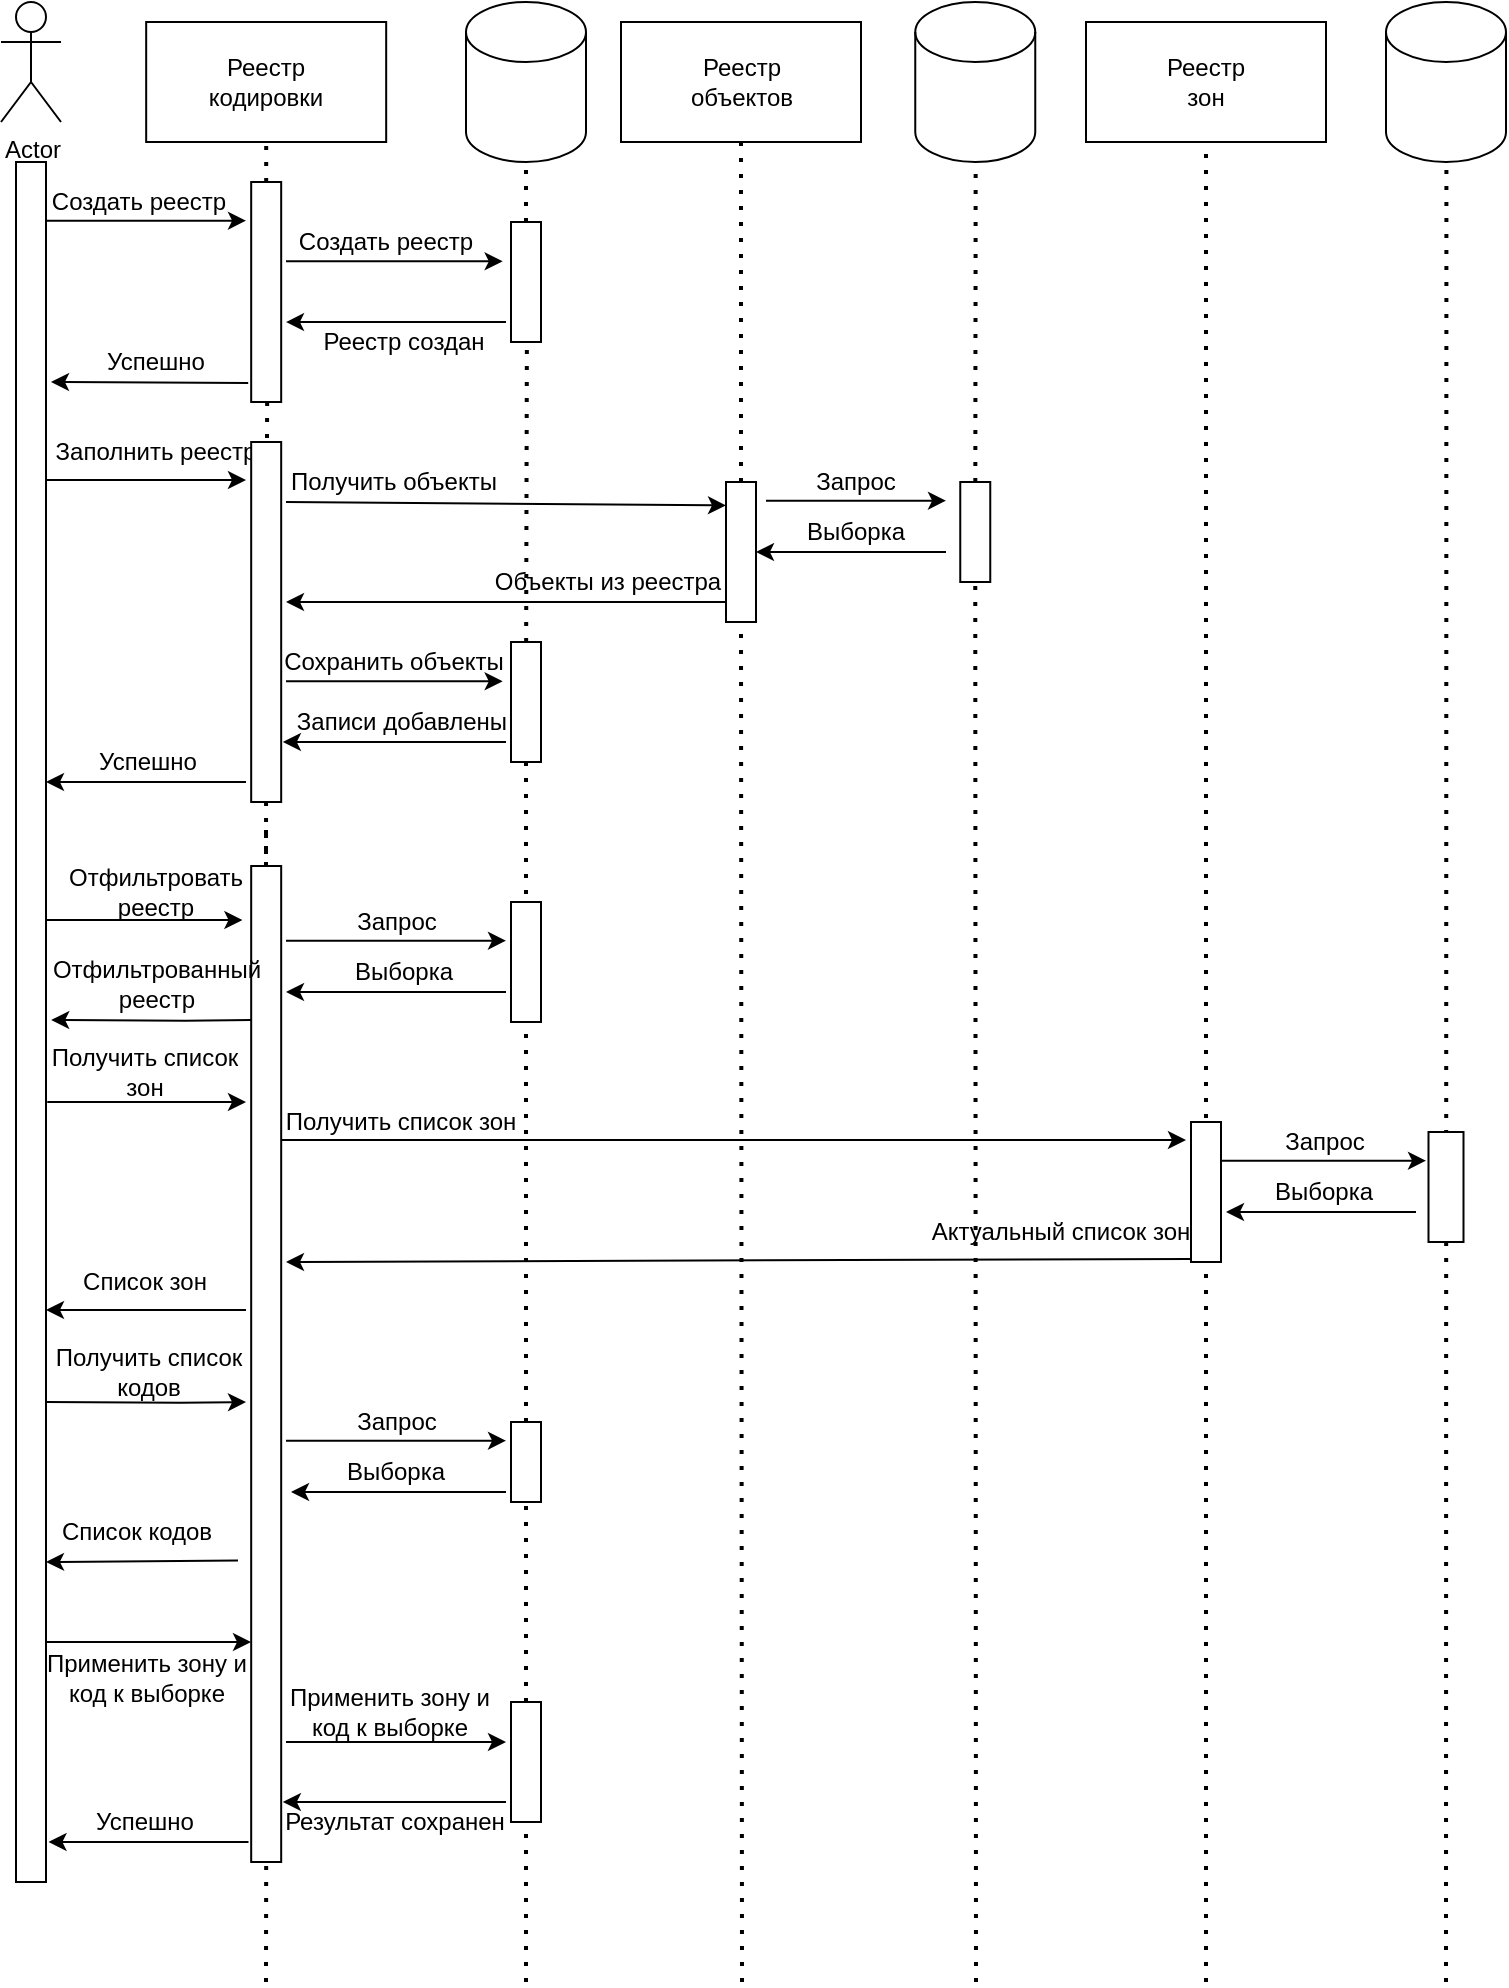 <mxfile version="23.1.5" type="device">
  <diagram name="Page-1" id="2YBvvXClWsGukQMizWep">
    <mxGraphModel dx="1688" dy="683" grid="1" gridSize="10" guides="1" tooltips="1" connect="1" arrows="1" fold="1" page="1" pageScale="1" pageWidth="850" pageHeight="1100" math="0" shadow="0">
      <root>
        <mxCell id="0" />
        <mxCell id="1" parent="0" />
        <mxCell id="w-taxXMvqzNIHzTgpBOw-1" value="Actor" style="shape=umlActor;verticalLabelPosition=bottom;verticalAlign=top;html=1;outlineConnect=0;" vertex="1" parent="1">
          <mxGeometry x="37.5" y="40" width="30" height="60" as="geometry" />
        </mxCell>
        <mxCell id="w-taxXMvqzNIHzTgpBOw-4" value="" style="group" vertex="1" connectable="0" parent="1">
          <mxGeometry x="110.09" y="50" width="120" height="60" as="geometry" />
        </mxCell>
        <mxCell id="w-taxXMvqzNIHzTgpBOw-2" value="" style="rounded=0;whiteSpace=wrap;html=1;" vertex="1" parent="w-taxXMvqzNIHzTgpBOw-4">
          <mxGeometry width="120" height="60" as="geometry" />
        </mxCell>
        <mxCell id="w-taxXMvqzNIHzTgpBOw-3" value="Реестр кодировки" style="text;html=1;align=center;verticalAlign=middle;whiteSpace=wrap;rounded=0;" vertex="1" parent="w-taxXMvqzNIHzTgpBOw-4">
          <mxGeometry x="30" y="15" width="60" height="30" as="geometry" />
        </mxCell>
        <mxCell id="w-taxXMvqzNIHzTgpBOw-5" value="" style="group" vertex="1" connectable="0" parent="1">
          <mxGeometry x="347.5" y="50" width="120" height="60" as="geometry" />
        </mxCell>
        <mxCell id="w-taxXMvqzNIHzTgpBOw-6" value="" style="rounded=0;whiteSpace=wrap;html=1;" vertex="1" parent="w-taxXMvqzNIHzTgpBOw-5">
          <mxGeometry width="120" height="60" as="geometry" />
        </mxCell>
        <mxCell id="w-taxXMvqzNIHzTgpBOw-7" value="Реестр объектов" style="text;html=1;align=center;verticalAlign=middle;whiteSpace=wrap;rounded=0;" vertex="1" parent="w-taxXMvqzNIHzTgpBOw-5">
          <mxGeometry x="30" y="15" width="60" height="30" as="geometry" />
        </mxCell>
        <mxCell id="w-taxXMvqzNIHzTgpBOw-8" value="" style="group" vertex="1" connectable="0" parent="1">
          <mxGeometry x="580" y="50" width="120" height="60" as="geometry" />
        </mxCell>
        <mxCell id="w-taxXMvqzNIHzTgpBOw-9" value="" style="rounded=0;whiteSpace=wrap;html=1;" vertex="1" parent="w-taxXMvqzNIHzTgpBOw-8">
          <mxGeometry width="120" height="60" as="geometry" />
        </mxCell>
        <mxCell id="w-taxXMvqzNIHzTgpBOw-10" value="Реестр зон" style="text;html=1;align=center;verticalAlign=middle;whiteSpace=wrap;rounded=0;" vertex="1" parent="w-taxXMvqzNIHzTgpBOw-8">
          <mxGeometry x="30" y="15" width="60" height="30" as="geometry" />
        </mxCell>
        <mxCell id="w-taxXMvqzNIHzTgpBOw-11" value="" style="endArrow=none;dashed=1;html=1;dashPattern=1 3;strokeWidth=2;rounded=0;entryX=0.5;entryY=1;entryDx=0;entryDy=0;" edge="1" parent="1" source="w-taxXMvqzNIHzTgpBOw-26" target="w-taxXMvqzNIHzTgpBOw-2">
          <mxGeometry width="50" height="50" relative="1" as="geometry">
            <mxPoint x="200" y="630" as="sourcePoint" />
            <mxPoint x="480" y="180" as="targetPoint" />
          </mxGeometry>
        </mxCell>
        <mxCell id="w-taxXMvqzNIHzTgpBOw-12" value="" style="endArrow=none;dashed=1;html=1;dashPattern=1 3;strokeWidth=2;rounded=0;entryX=0.5;entryY=1;entryDx=0;entryDy=0;" edge="1" parent="1" source="w-taxXMvqzNIHzTgpBOw-38" target="w-taxXMvqzNIHzTgpBOw-6">
          <mxGeometry width="50" height="50" relative="1" as="geometry">
            <mxPoint x="470" y="630" as="sourcePoint" />
            <mxPoint x="469.5" y="120" as="targetPoint" />
          </mxGeometry>
        </mxCell>
        <mxCell id="w-taxXMvqzNIHzTgpBOw-13" value="" style="endArrow=none;dashed=1;html=1;dashPattern=1 3;strokeWidth=2;rounded=0;entryX=0.5;entryY=1;entryDx=0;entryDy=0;" edge="1" parent="1" target="w-taxXMvqzNIHzTgpBOw-9">
          <mxGeometry width="50" height="50" relative="1" as="geometry">
            <mxPoint x="640" y="1030" as="sourcePoint" />
            <mxPoint x="690" y="150" as="targetPoint" />
          </mxGeometry>
        </mxCell>
        <mxCell id="w-taxXMvqzNIHzTgpBOw-14" value="" style="rounded=0;whiteSpace=wrap;html=1;" vertex="1" parent="1">
          <mxGeometry x="45" y="120" width="15" height="860" as="geometry" />
        </mxCell>
        <mxCell id="w-taxXMvqzNIHzTgpBOw-19" value="" style="group" vertex="1" connectable="0" parent="1">
          <mxGeometry x="60" y="130" width="100" height="20" as="geometry" />
        </mxCell>
        <mxCell id="w-taxXMvqzNIHzTgpBOw-15" value="" style="endArrow=classic;html=1;rounded=0;exitX=1.2;exitY=0.025;exitDx=0;exitDy=0;exitPerimeter=0;" edge="1" parent="w-taxXMvqzNIHzTgpBOw-19">
          <mxGeometry width="50" height="50" relative="1" as="geometry">
            <mxPoint y="19.333" as="sourcePoint" />
            <mxPoint x="100" y="19.333" as="targetPoint" />
          </mxGeometry>
        </mxCell>
        <mxCell id="w-taxXMvqzNIHzTgpBOw-16" value="Создать реестр" style="text;html=1;align=center;verticalAlign=middle;whiteSpace=wrap;rounded=0;" vertex="1" parent="w-taxXMvqzNIHzTgpBOw-19">
          <mxGeometry width="92.59" height="20" as="geometry" />
        </mxCell>
        <mxCell id="w-taxXMvqzNIHzTgpBOw-28" value="" style="endArrow=none;dashed=1;html=1;dashPattern=1 3;strokeWidth=2;rounded=0;" edge="1" parent="1" source="w-taxXMvqzNIHzTgpBOw-33">
          <mxGeometry width="50" height="50" relative="1" as="geometry">
            <mxPoint x="170.576" y="240" as="sourcePoint" />
            <mxPoint x="170" y="450" as="targetPoint" />
            <Array as="points">
              <mxPoint x="170" y="480" />
            </Array>
          </mxGeometry>
        </mxCell>
        <mxCell id="w-taxXMvqzNIHzTgpBOw-26" value="" style="rounded=0;whiteSpace=wrap;html=1;" vertex="1" parent="1">
          <mxGeometry x="162.59" y="130" width="15" height="110" as="geometry" />
        </mxCell>
        <mxCell id="w-taxXMvqzNIHzTgpBOw-21" value="" style="endArrow=none;html=1;rounded=0;exitX=1.2;exitY=0.025;exitDx=0;exitDy=0;exitPerimeter=0;endFill=0;startArrow=classic;startFill=1;entryX=0.919;entryY=1.024;entryDx=0;entryDy=0;entryPerimeter=0;" edge="1" parent="1" target="w-taxXMvqzNIHzTgpBOw-22">
          <mxGeometry width="50" height="50" relative="1" as="geometry">
            <mxPoint x="62.5" y="230" as="sourcePoint" />
            <mxPoint x="190" y="230" as="targetPoint" />
          </mxGeometry>
        </mxCell>
        <mxCell id="w-taxXMvqzNIHzTgpBOw-22" value="Успешно" style="text;html=1;align=center;verticalAlign=middle;whiteSpace=wrap;rounded=0;" vertex="1" parent="1">
          <mxGeometry x="60" y="210" width="110" height="20" as="geometry" />
        </mxCell>
        <mxCell id="w-taxXMvqzNIHzTgpBOw-35" value="" style="group" vertex="1" connectable="0" parent="1">
          <mxGeometry x="60" y="250" width="110" height="30" as="geometry" />
        </mxCell>
        <mxCell id="w-taxXMvqzNIHzTgpBOw-36" value="" style="endArrow=classic;html=1;rounded=0;exitX=1.2;exitY=0.025;exitDx=0;exitDy=0;exitPerimeter=0;" edge="1" parent="w-taxXMvqzNIHzTgpBOw-35">
          <mxGeometry width="50" height="50" relative="1" as="geometry">
            <mxPoint y="29" as="sourcePoint" />
            <mxPoint x="100.0" y="29" as="targetPoint" />
          </mxGeometry>
        </mxCell>
        <mxCell id="w-taxXMvqzNIHzTgpBOw-37" value="Заполнить реестр" style="text;html=1;align=center;verticalAlign=middle;whiteSpace=wrap;rounded=0;" vertex="1" parent="w-taxXMvqzNIHzTgpBOw-35">
          <mxGeometry width="110.0" height="30" as="geometry" />
        </mxCell>
        <mxCell id="w-taxXMvqzNIHzTgpBOw-39" value="" style="endArrow=none;dashed=1;html=1;dashPattern=1 3;strokeWidth=2;rounded=0;entryX=0.5;entryY=1;entryDx=0;entryDy=0;" edge="1" parent="1" target="w-taxXMvqzNIHzTgpBOw-38">
          <mxGeometry width="50" height="50" relative="1" as="geometry">
            <mxPoint x="408" y="1030" as="sourcePoint" />
            <mxPoint x="460" y="351" as="targetPoint" />
          </mxGeometry>
        </mxCell>
        <mxCell id="w-taxXMvqzNIHzTgpBOw-38" value="" style="rounded=0;whiteSpace=wrap;html=1;" vertex="1" parent="1">
          <mxGeometry x="400" y="280" width="15" height="70" as="geometry" />
        </mxCell>
        <mxCell id="w-taxXMvqzNIHzTgpBOw-45" value="" style="endArrow=none;html=1;rounded=0;endFill=0;startArrow=classic;startFill=1;" edge="1" parent="1">
          <mxGeometry width="50" height="50" relative="1" as="geometry">
            <mxPoint x="180" y="340" as="sourcePoint" />
            <mxPoint x="400" y="340" as="targetPoint" />
          </mxGeometry>
        </mxCell>
        <mxCell id="w-taxXMvqzNIHzTgpBOw-46" value="Объекты из реестра" style="text;html=1;align=center;verticalAlign=middle;whiteSpace=wrap;rounded=0;" vertex="1" parent="1">
          <mxGeometry x="281.57" y="315" width="118.429" height="30" as="geometry" />
        </mxCell>
        <mxCell id="w-taxXMvqzNIHzTgpBOw-47" value="Успешно" style="text;html=1;align=center;verticalAlign=middle;whiteSpace=wrap;rounded=0;" vertex="1" parent="1">
          <mxGeometry x="56.34" y="410" width="110" height="20" as="geometry" />
        </mxCell>
        <mxCell id="w-taxXMvqzNIHzTgpBOw-51" value="" style="endArrow=none;html=1;rounded=0;endFill=0;startArrow=classic;startFill=1;" edge="1" parent="1">
          <mxGeometry width="50" height="50" relative="1" as="geometry">
            <mxPoint x="60" y="430" as="sourcePoint" />
            <mxPoint x="160" y="430" as="targetPoint" />
          </mxGeometry>
        </mxCell>
        <mxCell id="w-taxXMvqzNIHzTgpBOw-53" value="" style="endArrow=none;dashed=1;html=1;dashPattern=1 3;strokeWidth=2;rounded=0;entryX=0.5;entryY=1;entryDx=0;entryDy=0;" edge="1" parent="1" target="w-taxXMvqzNIHzTgpBOw-52">
          <mxGeometry width="50" height="50" relative="1" as="geometry">
            <mxPoint x="170" y="1030" as="sourcePoint" />
            <mxPoint x="190" y="511" as="targetPoint" />
          </mxGeometry>
        </mxCell>
        <mxCell id="w-taxXMvqzNIHzTgpBOw-52" value="" style="rounded=0;whiteSpace=wrap;html=1;" vertex="1" parent="1">
          <mxGeometry x="162.59" y="472" width="15" height="498" as="geometry" />
        </mxCell>
        <mxCell id="w-taxXMvqzNIHzTgpBOw-54" value="" style="group" vertex="1" connectable="0" parent="1">
          <mxGeometry x="60" y="470" width="110" height="30" as="geometry" />
        </mxCell>
        <mxCell id="w-taxXMvqzNIHzTgpBOw-55" value="" style="endArrow=classic;html=1;rounded=0;exitX=1.2;exitY=0.025;exitDx=0;exitDy=0;exitPerimeter=0;" edge="1" parent="w-taxXMvqzNIHzTgpBOw-54">
          <mxGeometry width="50" height="50" relative="1" as="geometry">
            <mxPoint y="29" as="sourcePoint" />
            <mxPoint x="98.214" y="29" as="targetPoint" />
          </mxGeometry>
        </mxCell>
        <mxCell id="w-taxXMvqzNIHzTgpBOw-56" value="Отфильтровать реестр" style="text;html=1;align=center;verticalAlign=middle;whiteSpace=wrap;rounded=0;" vertex="1" parent="w-taxXMvqzNIHzTgpBOw-54">
          <mxGeometry width="110" height="30" as="geometry" />
        </mxCell>
        <mxCell id="w-taxXMvqzNIHzTgpBOw-25" value="Получить список зон" style="text;html=1;align=center;verticalAlign=middle;whiteSpace=wrap;rounded=0;" vertex="1" parent="1">
          <mxGeometry x="57.5" y="570" width="102.5" height="10" as="geometry" />
        </mxCell>
        <mxCell id="w-taxXMvqzNIHzTgpBOw-61" value="" style="group" vertex="1" connectable="0" parent="1">
          <mxGeometry x="177.59" y="580" width="452.41" height="30" as="geometry" />
        </mxCell>
        <mxCell id="w-taxXMvqzNIHzTgpBOw-62" value="" style="endArrow=classic;html=1;rounded=0;exitX=1.2;exitY=0.025;exitDx=0;exitDy=0;exitPerimeter=0;" edge="1" parent="w-taxXMvqzNIHzTgpBOw-61">
          <mxGeometry width="50" height="50" relative="1" as="geometry">
            <mxPoint y="29" as="sourcePoint" />
            <mxPoint x="452.41" y="29" as="targetPoint" />
          </mxGeometry>
        </mxCell>
        <mxCell id="w-taxXMvqzNIHzTgpBOw-60" value="Получить список зон" style="text;html=1;align=center;verticalAlign=middle;whiteSpace=wrap;rounded=0;" vertex="1" parent="w-taxXMvqzNIHzTgpBOw-61">
          <mxGeometry x="-2.59" y="10" width="125" height="20" as="geometry" />
        </mxCell>
        <mxCell id="w-taxXMvqzNIHzTgpBOw-63" value="Актуальный список зон" style="text;html=1;align=center;verticalAlign=middle;whiteSpace=wrap;rounded=0;" vertex="1" parent="1">
          <mxGeometry x="494.63" y="640" width="145.37" height="30" as="geometry" />
        </mxCell>
        <mxCell id="w-taxXMvqzNIHzTgpBOw-66" value="" style="endArrow=classic;html=1;rounded=0;exitX=0.945;exitY=0.948;exitDx=0;exitDy=0;exitPerimeter=0;" edge="1" parent="1" source="w-taxXMvqzNIHzTgpBOw-63">
          <mxGeometry width="50" height="50" relative="1" as="geometry">
            <mxPoint x="490" y="671" as="sourcePoint" />
            <mxPoint x="180" y="670" as="targetPoint" />
          </mxGeometry>
        </mxCell>
        <mxCell id="w-taxXMvqzNIHzTgpBOw-68" value="" style="endArrow=classic;html=1;rounded=0;" edge="1" parent="1">
          <mxGeometry width="50" height="50" relative="1" as="geometry">
            <mxPoint x="160" y="694" as="sourcePoint" />
            <mxPoint x="60" y="694" as="targetPoint" />
          </mxGeometry>
        </mxCell>
        <mxCell id="w-taxXMvqzNIHzTgpBOw-69" value="Список зон" style="text;html=1;align=center;verticalAlign=middle;whiteSpace=wrap;rounded=0;" vertex="1" parent="1">
          <mxGeometry x="57.5" y="670" width="102.5" height="20" as="geometry" />
        </mxCell>
        <mxCell id="w-taxXMvqzNIHzTgpBOw-70" value="Список кодов" style="text;html=1;align=center;verticalAlign=middle;whiteSpace=wrap;rounded=0;" vertex="1" parent="1">
          <mxGeometry x="42.5" y="790" width="125" height="30" as="geometry" />
        </mxCell>
        <mxCell id="w-taxXMvqzNIHzTgpBOw-71" value="" style="endArrow=classic;html=1;rounded=0;exitX=0.908;exitY=0.976;exitDx=0;exitDy=0;exitPerimeter=0;" edge="1" parent="1" source="w-taxXMvqzNIHzTgpBOw-70">
          <mxGeometry width="50" height="50" relative="1" as="geometry">
            <mxPoint x="150" y="820" as="sourcePoint" />
            <mxPoint x="60" y="820" as="targetPoint" />
          </mxGeometry>
        </mxCell>
        <mxCell id="w-taxXMvqzNIHzTgpBOw-76" value="Применить зону и код к выборке" style="text;html=1;align=center;verticalAlign=middle;whiteSpace=wrap;rounded=0;" vertex="1" parent="1">
          <mxGeometry x="175.78" y="880" width="112.41" height="30" as="geometry" />
        </mxCell>
        <mxCell id="w-taxXMvqzNIHzTgpBOw-78" value="Результат сохранен" style="text;html=1;align=center;verticalAlign=middle;whiteSpace=wrap;rounded=0;" vertex="1" parent="1">
          <mxGeometry x="171.72" y="940" width="125" height="20" as="geometry" />
        </mxCell>
        <mxCell id="w-taxXMvqzNIHzTgpBOw-79" value="" style="endArrow=none;html=1;rounded=0;exitX=1.172;exitY=0.269;exitDx=0;exitDy=0;exitPerimeter=0;endFill=0;startArrow=classic;startFill=1;" edge="1" parent="1">
          <mxGeometry width="50" height="50" relative="1" as="geometry">
            <mxPoint x="178.43" y="940" as="sourcePoint" />
            <mxPoint x="290" y="940" as="targetPoint" />
          </mxGeometry>
        </mxCell>
        <mxCell id="w-taxXMvqzNIHzTgpBOw-80" value="" style="shape=cylinder3;whiteSpace=wrap;html=1;boundedLbl=1;backgroundOutline=1;size=15;" vertex="1" parent="1">
          <mxGeometry x="270" y="40" width="60" height="80" as="geometry" />
        </mxCell>
        <mxCell id="w-taxXMvqzNIHzTgpBOw-81" value="" style="shape=cylinder3;whiteSpace=wrap;html=1;boundedLbl=1;backgroundOutline=1;size=15;" vertex="1" parent="1">
          <mxGeometry x="494.63" y="40" width="60" height="80" as="geometry" />
        </mxCell>
        <mxCell id="w-taxXMvqzNIHzTgpBOw-82" value="" style="shape=cylinder3;whiteSpace=wrap;html=1;boundedLbl=1;backgroundOutline=1;size=15;" vertex="1" parent="1">
          <mxGeometry x="730" y="40" width="60" height="80" as="geometry" />
        </mxCell>
        <mxCell id="w-taxXMvqzNIHzTgpBOw-83" value="" style="endArrow=none;dashed=1;html=1;dashPattern=1 3;strokeWidth=2;rounded=0;entryX=0.5;entryY=1;entryDx=0;entryDy=0;" edge="1" parent="1">
          <mxGeometry width="50" height="50" relative="1" as="geometry">
            <mxPoint x="760" y="1030" as="sourcePoint" />
            <mxPoint x="760.21" y="120" as="targetPoint" />
          </mxGeometry>
        </mxCell>
        <mxCell id="w-taxXMvqzNIHzTgpBOw-84" value="" style="endArrow=none;dashed=1;html=1;dashPattern=1 3;strokeWidth=2;rounded=0;entryX=0.5;entryY=1;entryDx=0;entryDy=0;" edge="1" parent="1" source="w-taxXMvqzNIHzTgpBOw-96">
          <mxGeometry width="50" height="50" relative="1" as="geometry">
            <mxPoint x="524.34" y="640" as="sourcePoint" />
            <mxPoint x="524.84" y="120" as="targetPoint" />
          </mxGeometry>
        </mxCell>
        <mxCell id="w-taxXMvqzNIHzTgpBOw-85" value="" style="endArrow=none;dashed=1;html=1;dashPattern=1 3;strokeWidth=2;rounded=0;entryX=0.5;entryY=1;entryDx=0;entryDy=0;entryPerimeter=0;" edge="1" parent="1" source="w-taxXMvqzNIHzTgpBOw-89" target="w-taxXMvqzNIHzTgpBOw-80">
          <mxGeometry width="50" height="50" relative="1" as="geometry">
            <mxPoint x="331.63" y="645" as="sourcePoint" />
            <mxPoint x="332.13" y="125" as="targetPoint" />
          </mxGeometry>
        </mxCell>
        <mxCell id="w-taxXMvqzNIHzTgpBOw-86" value="" style="group" vertex="1" connectable="0" parent="1">
          <mxGeometry x="180" y="160" width="130" height="20" as="geometry" />
        </mxCell>
        <mxCell id="w-taxXMvqzNIHzTgpBOw-87" value="" style="endArrow=classic;html=1;rounded=0;exitX=1.2;exitY=0.025;exitDx=0;exitDy=0;exitPerimeter=0;" edge="1" parent="w-taxXMvqzNIHzTgpBOw-86">
          <mxGeometry width="50" height="50" relative="1" as="geometry">
            <mxPoint y="9.667" as="sourcePoint" />
            <mxPoint x="108.333" y="9.667" as="targetPoint" />
          </mxGeometry>
        </mxCell>
        <mxCell id="w-taxXMvqzNIHzTgpBOw-90" value="" style="endArrow=none;dashed=1;html=1;dashPattern=1 3;strokeWidth=2;rounded=0;entryX=0.5;entryY=1;entryDx=0;entryDy=0;" edge="1" parent="1" source="w-taxXMvqzNIHzTgpBOw-103">
          <mxGeometry width="50" height="50" relative="1" as="geometry">
            <mxPoint x="299.57" y="645" as="sourcePoint" />
            <mxPoint x="300.44" y="210" as="targetPoint" />
          </mxGeometry>
        </mxCell>
        <mxCell id="w-taxXMvqzNIHzTgpBOw-89" value="" style="rounded=0;whiteSpace=wrap;html=1;" vertex="1" parent="1">
          <mxGeometry x="292.5" y="150" width="15" height="60" as="geometry" />
        </mxCell>
        <mxCell id="w-taxXMvqzNIHzTgpBOw-91" value="Реестр создан" style="text;html=1;align=center;verticalAlign=middle;whiteSpace=wrap;rounded=0;" vertex="1" parent="1">
          <mxGeometry x="180" y="200" width="118.43" height="20" as="geometry" />
        </mxCell>
        <mxCell id="w-taxXMvqzNIHzTgpBOw-93" value="" style="endArrow=none;html=1;rounded=0;endFill=0;startArrow=classic;startFill=1;" edge="1" parent="1">
          <mxGeometry width="50" height="50" relative="1" as="geometry">
            <mxPoint x="180" y="200.01" as="sourcePoint" />
            <mxPoint x="290" y="200" as="targetPoint" />
          </mxGeometry>
        </mxCell>
        <mxCell id="w-taxXMvqzNIHzTgpBOw-88" value="Создать реестр" style="text;html=1;align=center;verticalAlign=middle;whiteSpace=wrap;rounded=0;" vertex="1" parent="1">
          <mxGeometry x="170" y="150" width="120" height="20" as="geometry" />
        </mxCell>
        <mxCell id="w-taxXMvqzNIHzTgpBOw-95" value="" style="endArrow=none;dashed=1;html=1;dashPattern=1 3;strokeWidth=2;rounded=0;" edge="1" parent="1" target="w-taxXMvqzNIHzTgpBOw-33">
          <mxGeometry width="50" height="50" relative="1" as="geometry">
            <mxPoint x="170.576" y="240" as="sourcePoint" />
            <mxPoint x="170" y="361" as="targetPoint" />
          </mxGeometry>
        </mxCell>
        <mxCell id="w-taxXMvqzNIHzTgpBOw-33" value="" style="rounded=0;whiteSpace=wrap;html=1;" vertex="1" parent="1">
          <mxGeometry x="162.59" y="260" width="15" height="180" as="geometry" />
        </mxCell>
        <mxCell id="w-taxXMvqzNIHzTgpBOw-97" value="" style="group" vertex="1" connectable="0" parent="1">
          <mxGeometry x="420" y="270" width="90" height="20" as="geometry" />
        </mxCell>
        <mxCell id="w-taxXMvqzNIHzTgpBOw-98" value="" style="endArrow=classic;html=1;rounded=0;exitX=1.2;exitY=0.025;exitDx=0;exitDy=0;exitPerimeter=0;" edge="1" parent="w-taxXMvqzNIHzTgpBOw-97">
          <mxGeometry width="50" height="50" relative="1" as="geometry">
            <mxPoint y="19.333" as="sourcePoint" />
            <mxPoint x="90" y="19.333" as="targetPoint" />
          </mxGeometry>
        </mxCell>
        <mxCell id="w-taxXMvqzNIHzTgpBOw-99" value="Запрос" style="text;html=1;align=center;verticalAlign=middle;whiteSpace=wrap;rounded=0;" vertex="1" parent="w-taxXMvqzNIHzTgpBOw-97">
          <mxGeometry x="7.2" width="76.133" height="20" as="geometry" />
        </mxCell>
        <mxCell id="w-taxXMvqzNIHzTgpBOw-100" value="" style="endArrow=none;dashed=1;html=1;dashPattern=1 3;strokeWidth=2;rounded=0;entryX=0.5;entryY=1;entryDx=0;entryDy=0;" edge="1" parent="1" target="w-taxXMvqzNIHzTgpBOw-96">
          <mxGeometry width="50" height="50" relative="1" as="geometry">
            <mxPoint x="525" y="1030" as="sourcePoint" />
            <mxPoint x="524.84" y="120" as="targetPoint" />
          </mxGeometry>
        </mxCell>
        <mxCell id="w-taxXMvqzNIHzTgpBOw-96" value="" style="rounded=0;whiteSpace=wrap;html=1;" vertex="1" parent="1">
          <mxGeometry x="517.13" y="280" width="15" height="50" as="geometry" />
        </mxCell>
        <mxCell id="w-taxXMvqzNIHzTgpBOw-101" value="Выборка" style="text;html=1;align=center;verticalAlign=middle;whiteSpace=wrap;rounded=0;" vertex="1" parent="1">
          <mxGeometry x="405.79" y="295" width="118.43" height="20" as="geometry" />
        </mxCell>
        <mxCell id="w-taxXMvqzNIHzTgpBOw-102" value="" style="endArrow=none;html=1;rounded=0;exitX=1.2;exitY=0.025;exitDx=0;exitDy=0;exitPerimeter=0;endFill=0;startArrow=classic;startFill=1;" edge="1" parent="1">
          <mxGeometry width="50" height="50" relative="1" as="geometry">
            <mxPoint x="415" y="315" as="sourcePoint" />
            <mxPoint x="510" y="315" as="targetPoint" />
          </mxGeometry>
        </mxCell>
        <mxCell id="w-taxXMvqzNIHzTgpBOw-42" value="" style="endArrow=classic;html=1;rounded=0;entryX=-0.152;entryY=0.149;entryDx=0;entryDy=0;entryPerimeter=0;" edge="1" parent="1">
          <mxGeometry width="50" height="50" relative="1" as="geometry">
            <mxPoint x="180" y="290" as="sourcePoint" />
            <mxPoint x="400.0" y="291.71" as="targetPoint" />
          </mxGeometry>
        </mxCell>
        <mxCell id="w-taxXMvqzNIHzTgpBOw-43" value="Получить объекты" style="text;html=1;align=center;verticalAlign=middle;whiteSpace=wrap;rounded=0;" vertex="1" parent="1">
          <mxGeometry x="140.143" y="270" width="188.141" height="20" as="geometry" />
        </mxCell>
        <mxCell id="w-taxXMvqzNIHzTgpBOw-104" value="" style="endArrow=none;dashed=1;html=1;dashPattern=1 3;strokeWidth=2;rounded=0;entryX=0.5;entryY=1;entryDx=0;entryDy=0;" edge="1" parent="1" source="w-taxXMvqzNIHzTgpBOw-130" target="w-taxXMvqzNIHzTgpBOw-103">
          <mxGeometry width="50" height="50" relative="1" as="geometry">
            <mxPoint x="300" y="810" as="sourcePoint" />
            <mxPoint x="300.44" y="210" as="targetPoint" />
          </mxGeometry>
        </mxCell>
        <mxCell id="w-taxXMvqzNIHzTgpBOw-103" value="" style="rounded=0;whiteSpace=wrap;html=1;" vertex="1" parent="1">
          <mxGeometry x="292.5" y="360" width="15" height="60" as="geometry" />
        </mxCell>
        <mxCell id="w-taxXMvqzNIHzTgpBOw-105" value="Сохранить объекты" style="text;html=1;align=center;verticalAlign=middle;whiteSpace=wrap;rounded=0;" vertex="1" parent="1">
          <mxGeometry x="178.43" y="360" width="111.57" height="20" as="geometry" />
        </mxCell>
        <mxCell id="w-taxXMvqzNIHzTgpBOw-106" value="" style="group" vertex="1" connectable="0" parent="1">
          <mxGeometry x="180" y="370" width="130" height="20" as="geometry" />
        </mxCell>
        <mxCell id="w-taxXMvqzNIHzTgpBOw-107" value="" style="endArrow=classic;html=1;rounded=0;exitX=1.2;exitY=0.025;exitDx=0;exitDy=0;exitPerimeter=0;" edge="1" parent="w-taxXMvqzNIHzTgpBOw-106">
          <mxGeometry width="50" height="50" relative="1" as="geometry">
            <mxPoint y="9.667" as="sourcePoint" />
            <mxPoint x="108.333" y="9.667" as="targetPoint" />
          </mxGeometry>
        </mxCell>
        <mxCell id="w-taxXMvqzNIHzTgpBOw-109" value="" style="endArrow=none;html=1;rounded=0;endFill=0;startArrow=classic;startFill=1;" edge="1" parent="1">
          <mxGeometry width="50" height="50" relative="1" as="geometry">
            <mxPoint x="178.43" y="410" as="sourcePoint" />
            <mxPoint x="290" y="410" as="targetPoint" />
            <Array as="points">
              <mxPoint x="228.43" y="410" />
            </Array>
          </mxGeometry>
        </mxCell>
        <mxCell id="w-taxXMvqzNIHzTgpBOw-112" value="Записи добавлены" style="text;html=1;align=center;verticalAlign=middle;whiteSpace=wrap;rounded=0;" vertex="1" parent="1">
          <mxGeometry x="182.5" y="390" width="110" height="20" as="geometry" />
        </mxCell>
        <mxCell id="w-taxXMvqzNIHzTgpBOw-113" value="" style="group" vertex="1" connectable="0" parent="1">
          <mxGeometry x="180" y="490" width="110" height="20" as="geometry" />
        </mxCell>
        <mxCell id="w-taxXMvqzNIHzTgpBOw-114" value="" style="endArrow=classic;html=1;rounded=0;exitX=1.2;exitY=0.025;exitDx=0;exitDy=0;exitPerimeter=0;" edge="1" parent="w-taxXMvqzNIHzTgpBOw-113">
          <mxGeometry width="50" height="50" relative="1" as="geometry">
            <mxPoint y="19.333" as="sourcePoint" />
            <mxPoint x="110.0" y="19.333" as="targetPoint" />
          </mxGeometry>
        </mxCell>
        <mxCell id="w-taxXMvqzNIHzTgpBOw-115" value="Запрос" style="text;html=1;align=center;verticalAlign=middle;whiteSpace=wrap;rounded=0;" vertex="1" parent="w-taxXMvqzNIHzTgpBOw-113">
          <mxGeometry x="8.8" width="93.051" height="20" as="geometry" />
        </mxCell>
        <mxCell id="w-taxXMvqzNIHzTgpBOw-116" value="" style="endArrow=none;html=1;rounded=0;endFill=0;startArrow=classic;startFill=1;" edge="1" parent="1">
          <mxGeometry width="50" height="50" relative="1" as="geometry">
            <mxPoint x="180" y="535" as="sourcePoint" />
            <mxPoint x="290" y="535" as="targetPoint" />
          </mxGeometry>
        </mxCell>
        <mxCell id="w-taxXMvqzNIHzTgpBOw-117" value="Выборка" style="text;html=1;align=center;verticalAlign=middle;whiteSpace=wrap;rounded=0;" vertex="1" parent="1">
          <mxGeometry x="180" y="520" width="118.43" height="10" as="geometry" />
        </mxCell>
        <mxCell id="w-taxXMvqzNIHzTgpBOw-118" value="" style="rounded=0;whiteSpace=wrap;html=1;" vertex="1" parent="1">
          <mxGeometry x="292.5" y="490" width="15" height="60" as="geometry" />
        </mxCell>
        <mxCell id="w-taxXMvqzNIHzTgpBOw-24" value="" style="endArrow=classic;html=1;rounded=0;exitX=1.2;exitY=0.025;exitDx=0;exitDy=0;exitPerimeter=0;" edge="1" parent="1">
          <mxGeometry width="50" height="50" relative="1" as="geometry">
            <mxPoint x="60.63" y="589.997" as="sourcePoint" />
            <mxPoint x="160" y="590" as="targetPoint" />
          </mxGeometry>
        </mxCell>
        <mxCell id="w-taxXMvqzNIHzTgpBOw-58" value="" style="endArrow=none;html=1;rounded=0;exitX=1.172;exitY=0.269;exitDx=0;exitDy=0;exitPerimeter=0;endFill=0;startArrow=classic;startFill=1;" edge="1" parent="1">
          <mxGeometry width="50" height="50" relative="1" as="geometry">
            <mxPoint x="62.59" y="549" as="sourcePoint" />
            <mxPoint x="162.59" y="549" as="targetPoint" />
            <Array as="points">
              <mxPoint x="129.59" y="549.341" />
            </Array>
          </mxGeometry>
        </mxCell>
        <mxCell id="w-taxXMvqzNIHzTgpBOw-57" value="Отфильтрованный реестр" style="text;html=1;align=center;verticalAlign=middle;whiteSpace=wrap;rounded=0;" vertex="1" parent="1">
          <mxGeometry x="62.5" y="520" width="105" height="21" as="geometry" />
        </mxCell>
        <mxCell id="w-taxXMvqzNIHzTgpBOw-119" value="" style="endArrow=none;dashed=1;html=1;dashPattern=1 3;strokeWidth=2;rounded=0;entryX=0.5;entryY=1;entryDx=0;entryDy=0;" edge="1" parent="1" target="w-taxXMvqzNIHzTgpBOw-59">
          <mxGeometry width="50" height="50" relative="1" as="geometry">
            <mxPoint x="640" y="630" as="sourcePoint" />
            <mxPoint x="640" y="110" as="targetPoint" />
          </mxGeometry>
        </mxCell>
        <mxCell id="w-taxXMvqzNIHzTgpBOw-59" value="" style="rounded=0;whiteSpace=wrap;html=1;" vertex="1" parent="1">
          <mxGeometry x="632.5" y="600" width="15" height="70" as="geometry" />
        </mxCell>
        <mxCell id="w-taxXMvqzNIHzTgpBOw-121" value="" style="group" vertex="1" connectable="0" parent="1">
          <mxGeometry x="647.5" y="600" width="102.5" height="20" as="geometry" />
        </mxCell>
        <mxCell id="w-taxXMvqzNIHzTgpBOw-122" value="" style="endArrow=classic;html=1;rounded=0;exitX=1.2;exitY=0.025;exitDx=0;exitDy=0;exitPerimeter=0;" edge="1" parent="w-taxXMvqzNIHzTgpBOw-121">
          <mxGeometry width="50" height="50" relative="1" as="geometry">
            <mxPoint y="19.333" as="sourcePoint" />
            <mxPoint x="102.5" y="19.333" as="targetPoint" />
          </mxGeometry>
        </mxCell>
        <mxCell id="w-taxXMvqzNIHzTgpBOw-123" value="Запрос" style="text;html=1;align=center;verticalAlign=middle;whiteSpace=wrap;rounded=0;" vertex="1" parent="w-taxXMvqzNIHzTgpBOw-121">
          <mxGeometry x="8.2" width="86.707" height="20" as="geometry" />
        </mxCell>
        <mxCell id="w-taxXMvqzNIHzTgpBOw-124" value="" style="endArrow=none;html=1;rounded=0;exitX=1.2;exitY=0.025;exitDx=0;exitDy=0;exitPerimeter=0;endFill=0;startArrow=classic;startFill=1;" edge="1" parent="1">
          <mxGeometry width="50" height="50" relative="1" as="geometry">
            <mxPoint x="650" y="645" as="sourcePoint" />
            <mxPoint x="745" y="645" as="targetPoint" />
          </mxGeometry>
        </mxCell>
        <mxCell id="w-taxXMvqzNIHzTgpBOw-125" value="Выборка" style="text;html=1;align=center;verticalAlign=middle;whiteSpace=wrap;rounded=0;" vertex="1" parent="1">
          <mxGeometry x="640" y="630" width="118.43" height="10" as="geometry" />
        </mxCell>
        <mxCell id="w-taxXMvqzNIHzTgpBOw-126" value="" style="rounded=0;whiteSpace=wrap;html=1;" vertex="1" parent="1">
          <mxGeometry x="751.25" y="605" width="17.5" height="55" as="geometry" />
        </mxCell>
        <mxCell id="w-taxXMvqzNIHzTgpBOw-128" value="Получить список кодов" style="text;html=1;align=center;verticalAlign=middle;whiteSpace=wrap;rounded=0;" vertex="1" parent="1">
          <mxGeometry x="60.09" y="720" width="102.5" height="10" as="geometry" />
        </mxCell>
        <mxCell id="w-taxXMvqzNIHzTgpBOw-129" value="" style="endArrow=classic;html=1;rounded=0;exitX=1.172;exitY=0.269;exitDx=0;exitDy=0;exitPerimeter=0;endFill=1;startArrow=none;startFill=0;" edge="1" parent="1">
          <mxGeometry width="50" height="50" relative="1" as="geometry">
            <mxPoint x="60" y="740" as="sourcePoint" />
            <mxPoint x="160" y="740" as="targetPoint" />
            <Array as="points">
              <mxPoint x="127" y="740.341" />
            </Array>
          </mxGeometry>
        </mxCell>
        <mxCell id="w-taxXMvqzNIHzTgpBOw-131" value="" style="endArrow=none;dashed=1;html=1;dashPattern=1 3;strokeWidth=2;rounded=0;entryX=0.5;entryY=1;entryDx=0;entryDy=0;" edge="1" parent="1" source="w-taxXMvqzNIHzTgpBOw-138" target="w-taxXMvqzNIHzTgpBOw-130">
          <mxGeometry width="50" height="50" relative="1" as="geometry">
            <mxPoint x="300" y="1070" as="sourcePoint" />
            <mxPoint x="300" y="420" as="targetPoint" />
          </mxGeometry>
        </mxCell>
        <mxCell id="w-taxXMvqzNIHzTgpBOw-130" value="" style="rounded=0;whiteSpace=wrap;html=1;" vertex="1" parent="1">
          <mxGeometry x="292.5" y="750" width="15" height="40" as="geometry" />
        </mxCell>
        <mxCell id="w-taxXMvqzNIHzTgpBOw-132" value="" style="group" vertex="1" connectable="0" parent="1">
          <mxGeometry x="180" y="740" width="110" height="20" as="geometry" />
        </mxCell>
        <mxCell id="w-taxXMvqzNIHzTgpBOw-133" value="" style="endArrow=classic;html=1;rounded=0;exitX=1.2;exitY=0.025;exitDx=0;exitDy=0;exitPerimeter=0;" edge="1" parent="w-taxXMvqzNIHzTgpBOw-132">
          <mxGeometry width="50" height="50" relative="1" as="geometry">
            <mxPoint y="19.333" as="sourcePoint" />
            <mxPoint x="110" y="19.333" as="targetPoint" />
          </mxGeometry>
        </mxCell>
        <mxCell id="w-taxXMvqzNIHzTgpBOw-134" value="Запрос" style="text;html=1;align=center;verticalAlign=middle;whiteSpace=wrap;rounded=0;" vertex="1" parent="w-taxXMvqzNIHzTgpBOw-132">
          <mxGeometry x="8.8" width="93.051" height="20" as="geometry" />
        </mxCell>
        <mxCell id="w-taxXMvqzNIHzTgpBOw-135" value="" style="endArrow=none;html=1;rounded=0;exitX=1.2;exitY=0.025;exitDx=0;exitDy=0;exitPerimeter=0;endFill=0;startArrow=classic;startFill=1;" edge="1" parent="1">
          <mxGeometry width="50" height="50" relative="1" as="geometry">
            <mxPoint x="182.5" y="785" as="sourcePoint" />
            <mxPoint x="290" y="785" as="targetPoint" />
          </mxGeometry>
        </mxCell>
        <mxCell id="w-taxXMvqzNIHzTgpBOw-136" value="Выборка" style="text;html=1;align=center;verticalAlign=middle;whiteSpace=wrap;rounded=0;" vertex="1" parent="1">
          <mxGeometry x="175.78" y="770" width="118.43" height="10" as="geometry" />
        </mxCell>
        <mxCell id="w-taxXMvqzNIHzTgpBOw-74" value="" style="endArrow=classic;html=1;rounded=0;exitX=1.2;exitY=0.025;exitDx=0;exitDy=0;exitPerimeter=0;" edge="1" parent="1">
          <mxGeometry width="50" height="50" relative="1" as="geometry">
            <mxPoint x="60" y="860.002" as="sourcePoint" />
            <mxPoint x="162.5" y="860.002" as="targetPoint" />
          </mxGeometry>
        </mxCell>
        <mxCell id="w-taxXMvqzNIHzTgpBOw-72" value="Применить зону и код к выборке" style="text;html=1;align=center;verticalAlign=middle;whiteSpace=wrap;rounded=0;" vertex="1" parent="1">
          <mxGeometry x="58.75" y="856.67" width="102.5" height="43.33" as="geometry" />
        </mxCell>
        <mxCell id="w-taxXMvqzNIHzTgpBOw-139" value="" style="endArrow=none;dashed=1;html=1;dashPattern=1 3;strokeWidth=2;rounded=0;entryX=0.5;entryY=1;entryDx=0;entryDy=0;" edge="1" parent="1" target="w-taxXMvqzNIHzTgpBOw-138">
          <mxGeometry width="50" height="50" relative="1" as="geometry">
            <mxPoint x="300" y="1030" as="sourcePoint" />
            <mxPoint x="300" y="790" as="targetPoint" />
          </mxGeometry>
        </mxCell>
        <mxCell id="w-taxXMvqzNIHzTgpBOw-138" value="" style="rounded=0;whiteSpace=wrap;html=1;" vertex="1" parent="1">
          <mxGeometry x="292.5" y="890" width="15" height="60" as="geometry" />
        </mxCell>
        <mxCell id="w-taxXMvqzNIHzTgpBOw-141" value="" style="endArrow=classic;html=1;rounded=0;" edge="1" parent="1">
          <mxGeometry width="50" height="50" relative="1" as="geometry">
            <mxPoint x="180" y="910" as="sourcePoint" />
            <mxPoint x="290" y="910" as="targetPoint" />
          </mxGeometry>
        </mxCell>
        <mxCell id="w-taxXMvqzNIHzTgpBOw-143" value="Успешно" style="text;html=1;align=center;verticalAlign=middle;whiteSpace=wrap;rounded=0;" vertex="1" parent="1">
          <mxGeometry x="57.5" y="940" width="102.5" height="20" as="geometry" />
        </mxCell>
        <mxCell id="w-taxXMvqzNIHzTgpBOw-144" value="" style="endArrow=classic;html=1;rounded=0;" edge="1" parent="1">
          <mxGeometry width="50" height="50" relative="1" as="geometry">
            <mxPoint x="161.25" y="960" as="sourcePoint" />
            <mxPoint x="61.25" y="960" as="targetPoint" />
          </mxGeometry>
        </mxCell>
      </root>
    </mxGraphModel>
  </diagram>
</mxfile>
